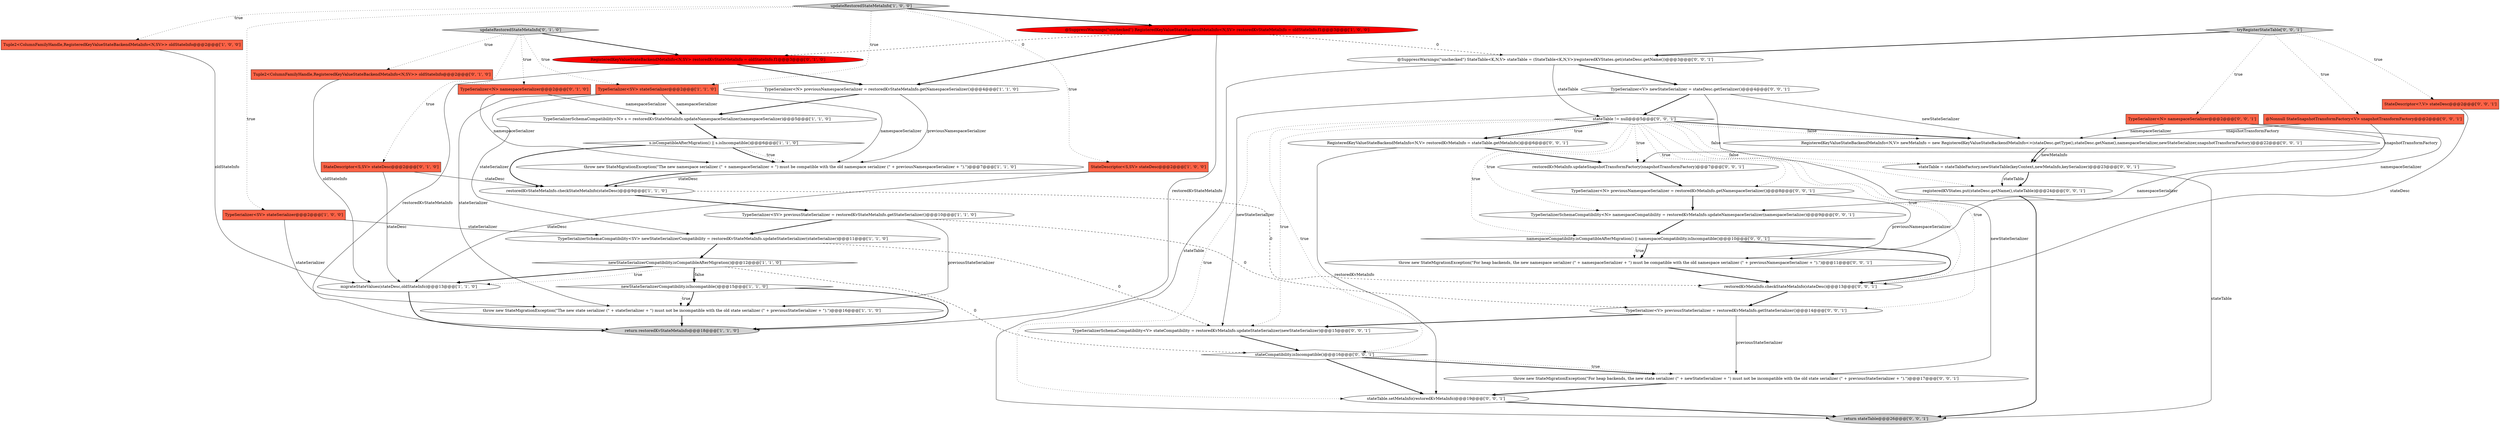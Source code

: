 digraph {
36 [style = filled, label = "registeredKVStates.put(stateDesc.getName(),stateTable)@@@24@@@['0', '0', '1']", fillcolor = white, shape = ellipse image = "AAA0AAABBB3BBB"];
4 [style = filled, label = "throw new StateMigrationException(\"The new namespace serializer (\" + namespaceSerializer + \") must be compatible with the old namespace serializer (\" + previousNamespaceSerializer + \").\")@@@7@@@['1', '1', '0']", fillcolor = white, shape = ellipse image = "AAA0AAABBB1BBB"];
6 [style = filled, label = "updateRestoredStateMetaInfo['1', '0', '0']", fillcolor = lightgray, shape = diamond image = "AAA0AAABBB1BBB"];
0 [style = filled, label = "s.isCompatibleAfterMigration() || s.isIncompatible()@@@6@@@['1', '1', '0']", fillcolor = white, shape = diamond image = "AAA0AAABBB1BBB"];
11 [style = filled, label = "restoredKvStateMetaInfo.checkStateMetaInfo(stateDesc)@@@9@@@['1', '1', '0']", fillcolor = white, shape = ellipse image = "AAA0AAABBB1BBB"];
43 [style = filled, label = "RegisteredKeyValueStateBackendMetaInfo<N,V> newMetaInfo = new RegisteredKeyValueStateBackendMetaInfo<>(stateDesc.getType(),stateDesc.getName(),namespaceSerializer,newStateSerializer,snapshotTransformFactory)@@@22@@@['0', '0', '1']", fillcolor = white, shape = ellipse image = "AAA0AAABBB3BBB"];
7 [style = filled, label = "TypeSerializer<SV> stateSerializer@@@2@@@['1', '0', '0']", fillcolor = tomato, shape = box image = "AAA0AAABBB1BBB"];
8 [style = filled, label = "StateDescriptor<S,SV> stateDesc@@@2@@@['1', '0', '0']", fillcolor = tomato, shape = box image = "AAA0AAABBB1BBB"];
22 [style = filled, label = "updateRestoredStateMetaInfo['0', '1', '0']", fillcolor = lightgray, shape = diamond image = "AAA0AAABBB2BBB"];
23 [style = filled, label = "throw new StateMigrationException(\"For heap backends, the new state serializer (\" + newStateSerializer + \") must not be incompatible with the old state serializer (\" + previousStateSerializer + \").\")@@@17@@@['0', '0', '1']", fillcolor = white, shape = ellipse image = "AAA0AAABBB3BBB"];
17 [style = filled, label = "TypeSerializer<SV> stateSerializer@@@2@@@['1', '1', '0']", fillcolor = tomato, shape = box image = "AAA0AAABBB1BBB"];
38 [style = filled, label = "StateDescriptor<?,V> stateDesc@@@2@@@['0', '0', '1']", fillcolor = tomato, shape = box image = "AAA0AAABBB3BBB"];
18 [style = filled, label = "StateDescriptor<S,SV> stateDesc@@@2@@@['0', '1', '0']", fillcolor = tomato, shape = box image = "AAA0AAABBB2BBB"];
5 [style = filled, label = "TypeSerializer<SV> previousStateSerializer = restoredKvStateMetaInfo.getStateSerializer()@@@10@@@['1', '1', '0']", fillcolor = white, shape = ellipse image = "AAA0AAABBB1BBB"];
10 [style = filled, label = "newStateSerializerCompatibility.isIncompatible()@@@15@@@['1', '1', '0']", fillcolor = white, shape = diamond image = "AAA0AAABBB1BBB"];
40 [style = filled, label = "restoredKvMetaInfo.checkStateMetaInfo(stateDesc)@@@13@@@['0', '0', '1']", fillcolor = white, shape = ellipse image = "AAA0AAABBB3BBB"];
37 [style = filled, label = "throw new StateMigrationException(\"For heap backends, the new namespace serializer (\" + namespaceSerializer + \") must be compatible with the old namespace serializer (\" + previousNamespaceSerializer + \").\")@@@11@@@['0', '0', '1']", fillcolor = white, shape = ellipse image = "AAA0AAABBB3BBB"];
15 [style = filled, label = "return restoredKvStateMetaInfo@@@18@@@['1', '1', '0']", fillcolor = lightgray, shape = ellipse image = "AAA0AAABBB1BBB"];
29 [style = filled, label = "stateTable != null@@@5@@@['0', '0', '1']", fillcolor = white, shape = diamond image = "AAA0AAABBB3BBB"];
19 [style = filled, label = "TypeSerializer<N> namespaceSerializer@@@2@@@['0', '1', '0']", fillcolor = tomato, shape = box image = "AAA0AAABBB2BBB"];
41 [style = filled, label = "TypeSerializerSchemaCompatibility<V> stateCompatibility = restoredKvMetaInfo.updateStateSerializer(newStateSerializer)@@@15@@@['0', '0', '1']", fillcolor = white, shape = ellipse image = "AAA0AAABBB3BBB"];
13 [style = filled, label = "throw new StateMigrationException(\"The new state serializer (\" + stateSerializer + \") must not be incompatible with the old state serializer (\" + previousStateSerializer + \").\")@@@16@@@['1', '1', '0']", fillcolor = white, shape = ellipse image = "AAA0AAABBB1BBB"];
30 [style = filled, label = "TypeSerializer<V> newStateSerializer = stateDesc.getSerializer()@@@4@@@['0', '0', '1']", fillcolor = white, shape = ellipse image = "AAA0AAABBB3BBB"];
20 [style = filled, label = "RegisteredKeyValueStateBackendMetaInfo<N,SV> restoredKvStateMetaInfo = oldStateInfo.f1@@@3@@@['0', '1', '0']", fillcolor = red, shape = ellipse image = "AAA1AAABBB2BBB"];
21 [style = filled, label = "Tuple2<ColumnFamilyHandle,RegisteredKeyValueStateBackendMetaInfo<N,SV>> oldStateInfo@@@2@@@['0', '1', '0']", fillcolor = tomato, shape = box image = "AAA0AAABBB2BBB"];
25 [style = filled, label = "TypeSerializer<N> namespaceSerializer@@@2@@@['0', '0', '1']", fillcolor = tomato, shape = box image = "AAA0AAABBB3BBB"];
31 [style = filled, label = "TypeSerializerSchemaCompatibility<N> namespaceCompatibility = restoredKvMetaInfo.updateNamespaceSerializer(namespaceSerializer)@@@9@@@['0', '0', '1']", fillcolor = white, shape = ellipse image = "AAA0AAABBB3BBB"];
32 [style = filled, label = "RegisteredKeyValueStateBackendMetaInfo<N,V> restoredKvMetaInfo = stateTable.getMetaInfo()@@@6@@@['0', '0', '1']", fillcolor = white, shape = ellipse image = "AAA0AAABBB3BBB"];
44 [style = filled, label = "@SuppressWarnings(\"unchecked\") StateTable<K,N,V> stateTable = (StateTable<K,N,V>)registeredKVStates.get(stateDesc.getName())@@@3@@@['0', '0', '1']", fillcolor = white, shape = ellipse image = "AAA0AAABBB3BBB"];
2 [style = filled, label = "@SuppressWarnings(\"unchecked\") RegisteredKeyValueStateBackendMetaInfo<N,SV> restoredKvStateMetaInfo = oldStateInfo.f1@@@3@@@['1', '0', '0']", fillcolor = red, shape = ellipse image = "AAA1AAABBB1BBB"];
9 [style = filled, label = "TypeSerializerSchemaCompatibility<N> s = restoredKvStateMetaInfo.updateNamespaceSerializer(namespaceSerializer)@@@5@@@['1', '1', '0']", fillcolor = white, shape = ellipse image = "AAA0AAABBB1BBB"];
1 [style = filled, label = "newStateSerializerCompatibility.isCompatibleAfterMigration()@@@12@@@['1', '1', '0']", fillcolor = white, shape = diamond image = "AAA0AAABBB1BBB"];
3 [style = filled, label = "migrateStateValues(stateDesc,oldStateInfo)@@@13@@@['1', '1', '0']", fillcolor = white, shape = ellipse image = "AAA0AAABBB1BBB"];
14 [style = filled, label = "Tuple2<ColumnFamilyHandle,RegisteredKeyValueStateBackendMetaInfo<N,SV>> oldStateInfo@@@2@@@['1', '0', '0']", fillcolor = tomato, shape = box image = "AAA0AAABBB1BBB"];
33 [style = filled, label = "TypeSerializer<N> previousNamespaceSerializer = restoredKvMetaInfo.getNamespaceSerializer()@@@8@@@['0', '0', '1']", fillcolor = white, shape = ellipse image = "AAA0AAABBB3BBB"];
12 [style = filled, label = "TypeSerializerSchemaCompatibility<SV> newStateSerializerCompatibility = restoredKvStateMetaInfo.updateStateSerializer(stateSerializer)@@@11@@@['1', '1', '0']", fillcolor = white, shape = ellipse image = "AAA0AAABBB1BBB"];
26 [style = filled, label = "namespaceCompatibility.isCompatibleAfterMigration() || namespaceCompatibility.isIncompatible()@@@10@@@['0', '0', '1']", fillcolor = white, shape = diamond image = "AAA0AAABBB3BBB"];
28 [style = filled, label = "stateTable = stateTableFactory.newStateTable(keyContext,newMetaInfo,keySerializer)@@@23@@@['0', '0', '1']", fillcolor = white, shape = ellipse image = "AAA0AAABBB3BBB"];
45 [style = filled, label = "return stateTable@@@26@@@['0', '0', '1']", fillcolor = lightgray, shape = ellipse image = "AAA0AAABBB3BBB"];
35 [style = filled, label = "stateCompatibility.isIncompatible()@@@16@@@['0', '0', '1']", fillcolor = white, shape = diamond image = "AAA0AAABBB3BBB"];
27 [style = filled, label = "restoredKvMetaInfo.updateSnapshotTransformFactory(snapshotTransformFactory)@@@7@@@['0', '0', '1']", fillcolor = white, shape = ellipse image = "AAA0AAABBB3BBB"];
39 [style = filled, label = "tryRegisterStateTable['0', '0', '1']", fillcolor = lightgray, shape = diamond image = "AAA0AAABBB3BBB"];
24 [style = filled, label = "stateTable.setMetaInfo(restoredKvMetaInfo)@@@19@@@['0', '0', '1']", fillcolor = white, shape = ellipse image = "AAA0AAABBB3BBB"];
16 [style = filled, label = "TypeSerializer<N> previousNamespaceSerializer = restoredKvStateMetaInfo.getNamespaceSerializer()@@@4@@@['1', '1', '0']", fillcolor = white, shape = ellipse image = "AAA0AAABBB1BBB"];
34 [style = filled, label = "@Nonnull StateSnapshotTransformFactory<V> snapshotTransformFactory@@@2@@@['0', '0', '1']", fillcolor = tomato, shape = box image = "AAA0AAABBB3BBB"];
42 [style = filled, label = "TypeSerializer<V> previousStateSerializer = restoredKvMetaInfo.getStateSerializer()@@@14@@@['0', '0', '1']", fillcolor = white, shape = ellipse image = "AAA0AAABBB3BBB"];
42->41 [style = bold, label=""];
2->15 [style = solid, label="restoredKvStateMetaInfo"];
11->40 [style = dashed, label="0"];
26->37 [style = dotted, label="true"];
29->36 [style = dotted, label="false"];
26->40 [style = bold, label=""];
29->26 [style = dotted, label="true"];
30->29 [style = bold, label=""];
8->11 [style = solid, label="stateDesc"];
1->3 [style = dotted, label="true"];
35->23 [style = bold, label=""];
20->16 [style = bold, label=""];
7->13 [style = solid, label="stateSerializer"];
38->40 [style = solid, label="stateDesc"];
29->43 [style = bold, label=""];
27->33 [style = bold, label=""];
16->9 [style = bold, label=""];
17->12 [style = solid, label="stateSerializer"];
2->16 [style = bold, label=""];
20->15 [style = solid, label="restoredKvStateMetaInfo"];
33->37 [style = solid, label="previousNamespaceSerializer"];
29->43 [style = dotted, label="false"];
22->19 [style = dotted, label="true"];
28->36 [style = bold, label=""];
39->25 [style = dotted, label="true"];
34->27 [style = solid, label="snapshotTransformFactory"];
43->28 [style = solid, label="newMetaInfo"];
30->23 [style = solid, label="newStateSerializer"];
29->41 [style = dotted, label="true"];
12->1 [style = bold, label=""];
16->4 [style = solid, label="previousNamespaceSerializer"];
6->2 [style = bold, label=""];
6->14 [style = dotted, label="true"];
22->20 [style = bold, label=""];
17->4 [style = solid, label="namespaceSerializer"];
29->32 [style = bold, label=""];
29->40 [style = dotted, label="true"];
28->45 [style = solid, label="stateTable"];
6->7 [style = dotted, label="true"];
26->37 [style = bold, label=""];
13->15 [style = bold, label=""];
29->32 [style = dotted, label="true"];
39->34 [style = dotted, label="true"];
17->13 [style = solid, label="stateSerializer"];
18->3 [style = solid, label="stateDesc"];
44->30 [style = bold, label=""];
22->21 [style = dotted, label="true"];
34->43 [style = solid, label="snapshotTransformFactory"];
5->13 [style = solid, label="previousStateSerializer"];
21->3 [style = solid, label="oldStateInfo"];
42->23 [style = solid, label="previousStateSerializer"];
22->18 [style = dotted, label="true"];
1->35 [style = dashed, label="0"];
17->9 [style = solid, label="namespaceSerializer"];
25->37 [style = solid, label="namespaceSerializer"];
0->4 [style = dotted, label="true"];
5->42 [style = dashed, label="0"];
1->3 [style = bold, label=""];
30->43 [style = solid, label="newStateSerializer"];
0->11 [style = bold, label=""];
32->27 [style = bold, label=""];
24->45 [style = bold, label=""];
12->41 [style = dashed, label="0"];
35->24 [style = bold, label=""];
11->5 [style = bold, label=""];
31->26 [style = bold, label=""];
1->10 [style = dotted, label="false"];
10->13 [style = dotted, label="true"];
10->13 [style = bold, label=""];
19->4 [style = solid, label="namespaceSerializer"];
6->8 [style = dotted, label="true"];
25->31 [style = solid, label="namespaceSerializer"];
14->3 [style = solid, label="oldStateInfo"];
2->44 [style = dashed, label="0"];
35->23 [style = dotted, label="true"];
29->24 [style = dotted, label="true"];
41->35 [style = bold, label=""];
7->12 [style = solid, label="stateSerializer"];
19->9 [style = solid, label="namespaceSerializer"];
10->15 [style = bold, label=""];
9->0 [style = bold, label=""];
25->43 [style = solid, label="namespaceSerializer"];
39->44 [style = bold, label=""];
2->20 [style = dashed, label="0"];
29->27 [style = dotted, label="true"];
39->38 [style = dotted, label="true"];
8->3 [style = solid, label="stateDesc"];
3->15 [style = bold, label=""];
44->29 [style = solid, label="stateTable"];
30->41 [style = solid, label="newStateSerializer"];
6->17 [style = dotted, label="true"];
29->28 [style = dotted, label="false"];
43->28 [style = bold, label=""];
18->11 [style = solid, label="stateDesc"];
32->24 [style = solid, label="restoredKvMetaInfo"];
23->24 [style = bold, label=""];
5->12 [style = bold, label=""];
0->4 [style = bold, label=""];
33->31 [style = bold, label=""];
29->42 [style = dotted, label="true"];
22->17 [style = dotted, label="true"];
29->33 [style = dotted, label="true"];
44->45 [style = solid, label="stateTable"];
36->45 [style = bold, label=""];
4->11 [style = bold, label=""];
1->10 [style = bold, label=""];
40->42 [style = bold, label=""];
29->35 [style = dotted, label="true"];
37->40 [style = bold, label=""];
28->36 [style = solid, label="stateTable"];
29->31 [style = dotted, label="true"];
}
